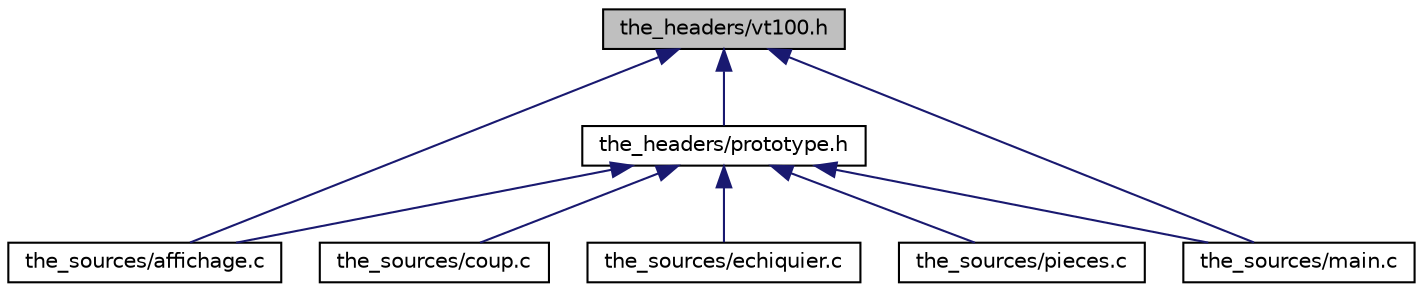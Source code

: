 digraph "the_headers/vt100.h"
{
  edge [fontname="Helvetica",fontsize="10",labelfontname="Helvetica",labelfontsize="10"];
  node [fontname="Helvetica",fontsize="10",shape=record];
  Node1 [label="the_headers/vt100.h",height=0.2,width=0.4,color="black", fillcolor="grey75", style="filled", fontcolor="black"];
  Node1 -> Node2 [dir="back",color="midnightblue",fontsize="10",style="solid"];
  Node2 [label="the_headers/prototype.h",height=0.2,width=0.4,color="black", fillcolor="white", style="filled",URL="$prototype_8h.html"];
  Node2 -> Node3 [dir="back",color="midnightblue",fontsize="10",style="solid"];
  Node3 [label="the_sources/affichage.c",height=0.2,width=0.4,color="black", fillcolor="white", style="filled",URL="$affichage_8c.html"];
  Node2 -> Node4 [dir="back",color="midnightblue",fontsize="10",style="solid"];
  Node4 [label="the_sources/coup.c",height=0.2,width=0.4,color="black", fillcolor="white", style="filled",URL="$coup_8c.html"];
  Node2 -> Node5 [dir="back",color="midnightblue",fontsize="10",style="solid"];
  Node5 [label="the_sources/echiquier.c",height=0.2,width=0.4,color="black", fillcolor="white", style="filled",URL="$echiquier_8c.html"];
  Node2 -> Node6 [dir="back",color="midnightblue",fontsize="10",style="solid"];
  Node6 [label="the_sources/main.c",height=0.2,width=0.4,color="black", fillcolor="white", style="filled",URL="$main_8c.html"];
  Node2 -> Node7 [dir="back",color="midnightblue",fontsize="10",style="solid"];
  Node7 [label="the_sources/pieces.c",height=0.2,width=0.4,color="black", fillcolor="white", style="filled",URL="$pieces_8c.html"];
  Node1 -> Node3 [dir="back",color="midnightblue",fontsize="10",style="solid"];
  Node1 -> Node6 [dir="back",color="midnightblue",fontsize="10",style="solid"];
}

